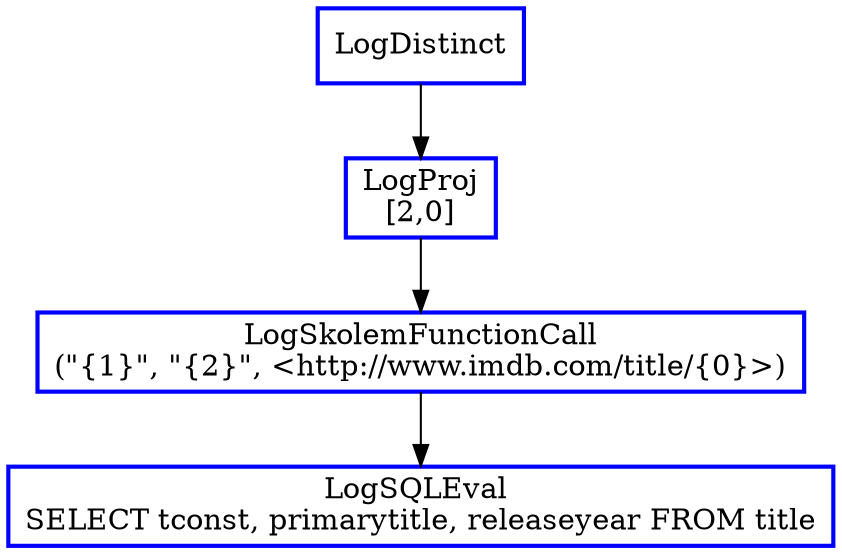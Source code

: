 digraph  g{
node [shape=rectangle, color=black, fontcolor=black, style=bold]
0 [label="LogDistinct" , color = blue] ; 
1 [label="LogProj
[2,0]" , color = blue] ; 
0 -> 1 ; 
2 [label="LogSkolemFunctionCall
(\"{1}\", \"{2}\", <http://www.imdb.com/title/{0}>)" , color = blue] ; 
1 -> 2 ; 
3 [label="LogSQLEval 
SELECT tconst, primarytitle, releaseyear FROM title", color = blue] ; 
2 -> 3 ; 
}

